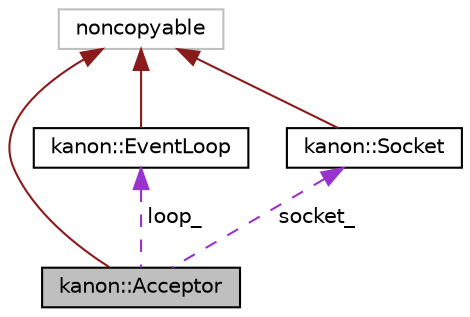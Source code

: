 digraph "kanon::Acceptor"
{
 // INTERACTIVE_SVG=YES
 // LATEX_PDF_SIZE
  bgcolor="transparent";
  edge [fontname="Helvetica",fontsize="10",labelfontname="Helvetica",labelfontsize="10"];
  node [fontname="Helvetica",fontsize="10",shape=record];
  Node1 [label="kanon::Acceptor",height=0.2,width=0.4,color="black", fillcolor="grey75", style="filled", fontcolor="black",tooltip="Accept connection from client."];
  Node2 -> Node1 [dir="back",color="firebrick4",fontsize="10",style="solid",fontname="Helvetica"];
  Node2 [label="noncopyable",height=0.2,width=0.4,color="grey75",tooltip=" "];
  Node3 -> Node1 [dir="back",color="darkorchid3",fontsize="10",style="dashed",label=" loop_" ,fontname="Helvetica"];
  Node3 [label="kanon::EventLoop",height=0.2,width=0.4,color="black",URL="$classkanon_1_1EventLoop.html",tooltip="A loop that process various events."];
  Node2 -> Node3 [dir="back",color="firebrick4",fontsize="10",style="solid",fontname="Helvetica"];
  Node4 -> Node1 [dir="back",color="darkorchid3",fontsize="10",style="dashed",label=" socket_" ,fontname="Helvetica"];
  Node4 [label="kanon::Socket",height=0.2,width=0.4,color="black",URL="$classkanon_1_1Socket.html",tooltip="Represents socket instance."];
  Node2 -> Node4 [dir="back",color="firebrick4",fontsize="10",style="solid",fontname="Helvetica"];
}
